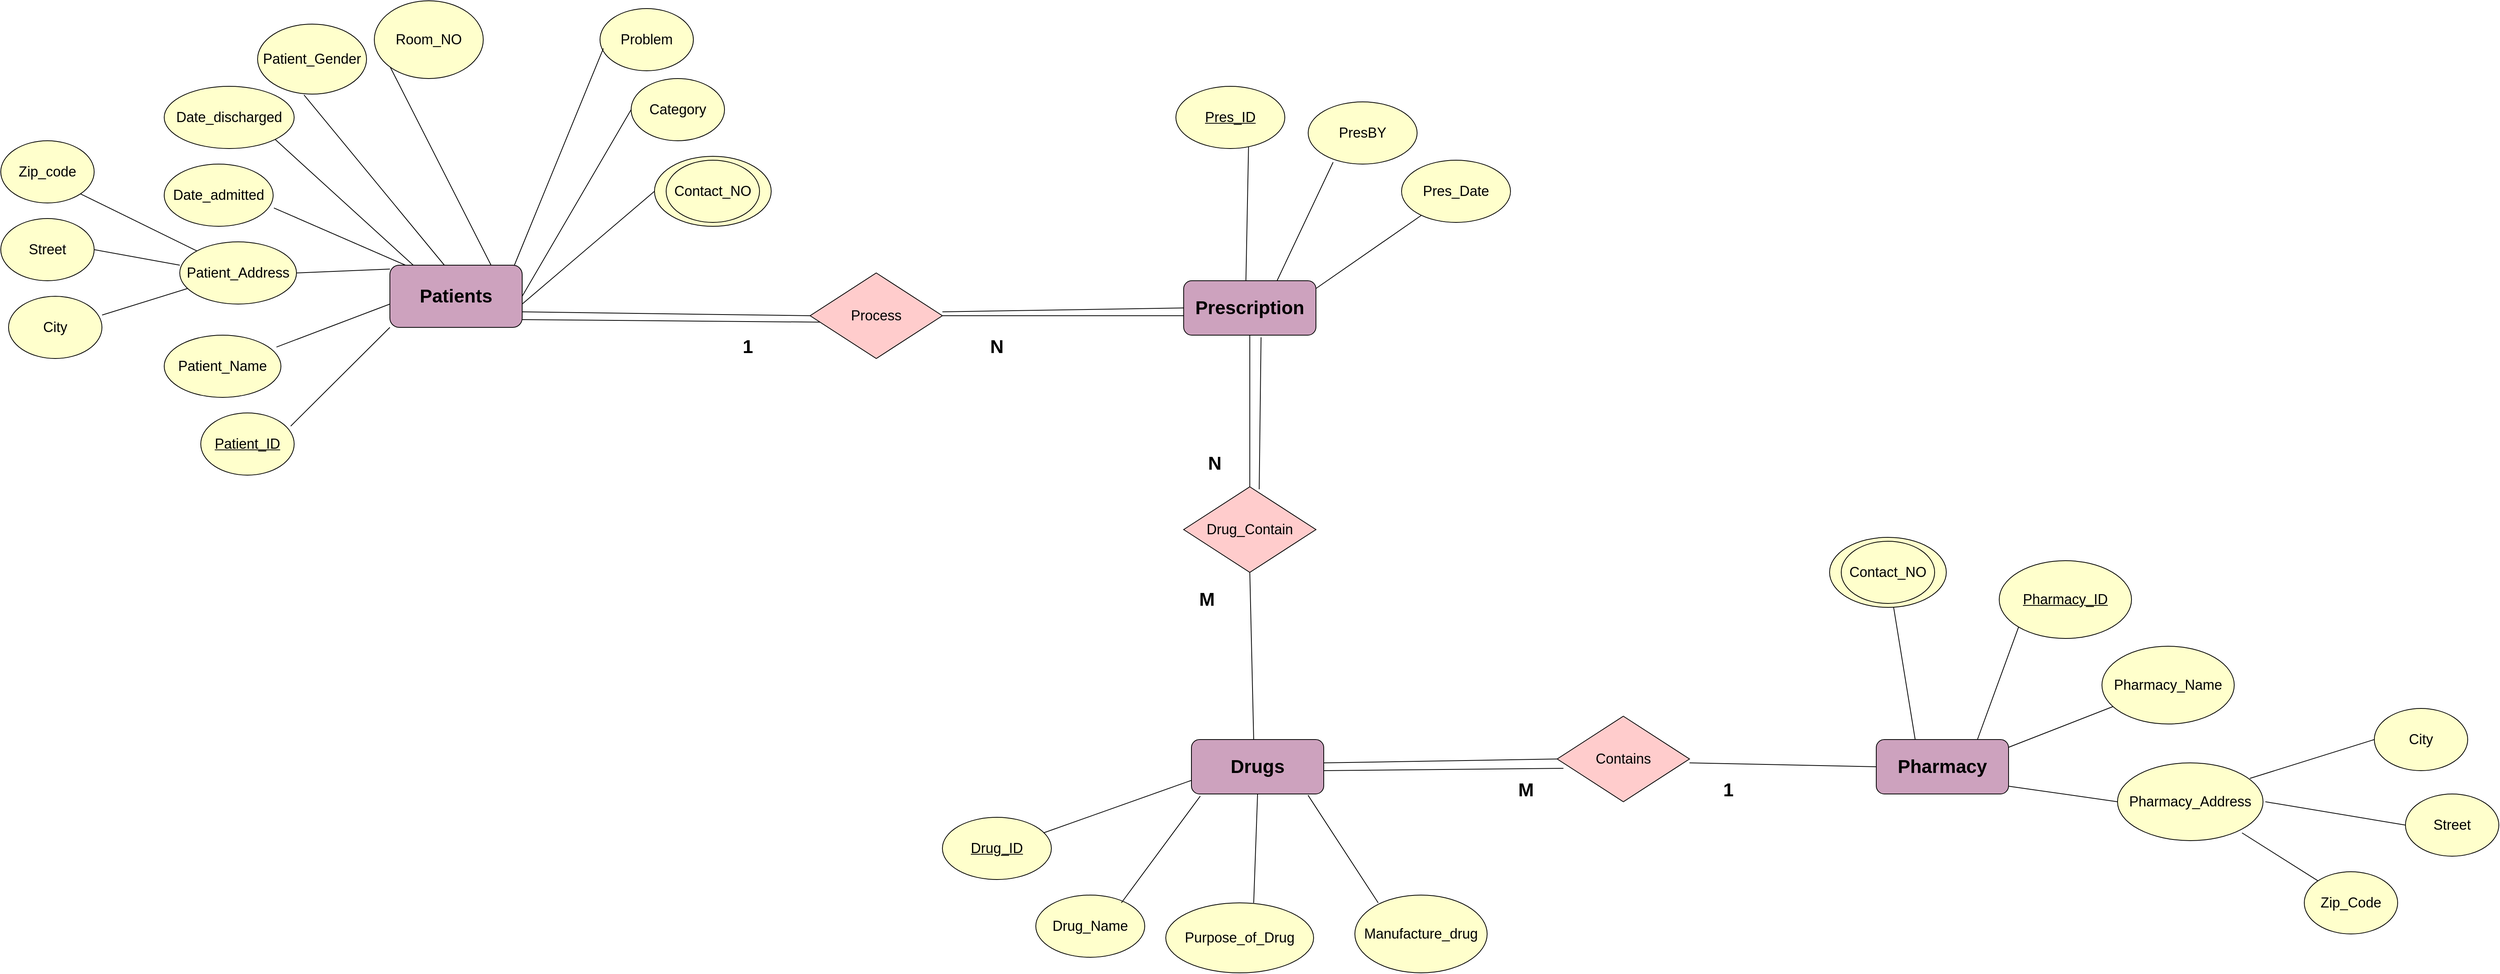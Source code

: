 <mxfile version="24.3.1" type="google">
  <diagram name="Page-1" id="lJFG1Riu_wWHaEm_lCvo">
    <mxGraphModel grid="1" page="1" gridSize="10" guides="1" tooltips="1" connect="1" arrows="1" fold="1" pageScale="1" pageWidth="827" pageHeight="1169" math="0" shadow="0">
      <root>
        <mxCell id="0" />
        <mxCell id="1" parent="0" />
        <mxCell id="Qt8PIKyiMsX9rQAeg67P-1" value="&lt;font style=&quot;font-size: 24px;&quot;&gt;&lt;b&gt;Patients&lt;/b&gt;&lt;/font&gt;" style="rounded=1;whiteSpace=wrap;html=1;fillColor=#CDA2BE;" vertex="1" parent="1">
          <mxGeometry x="-170" y="190" width="170" height="80" as="geometry" />
        </mxCell>
        <mxCell id="Qt8PIKyiMsX9rQAeg67P-2" value="&lt;font style=&quot;font-size: 18px;&quot;&gt;&lt;u&gt;Patient_ID&lt;/u&gt;&lt;/font&gt;" style="ellipse;whiteSpace=wrap;html=1;fillColor=#FFFFCC;" vertex="1" parent="1">
          <mxGeometry x="-413" y="380" width="120" height="80" as="geometry" />
        </mxCell>
        <mxCell id="Qt8PIKyiMsX9rQAeg67P-3" value="&lt;font style=&quot;font-size: 18px;&quot;&gt;Patient_Name&lt;/font&gt;" style="ellipse;whiteSpace=wrap;html=1;fillColor=#FFFFCC;" vertex="1" parent="1">
          <mxGeometry x="-460" y="280" width="150" height="80" as="geometry" />
        </mxCell>
        <mxCell id="Qt8PIKyiMsX9rQAeg67P-4" value="&lt;font style=&quot;font-size: 18px;&quot;&gt;Patient_Address&lt;/font&gt;" style="ellipse;whiteSpace=wrap;html=1;fillColor=#FFFFCC;" vertex="1" parent="1">
          <mxGeometry x="-440" y="160" width="150" height="80" as="geometry" />
        </mxCell>
        <mxCell id="Qt8PIKyiMsX9rQAeg67P-5" value="&lt;font style=&quot;font-size: 18px;&quot;&gt;Date_admitted&lt;/font&gt;" style="ellipse;whiteSpace=wrap;html=1;fillColor=#FFFFCC;" vertex="1" parent="1">
          <mxGeometry x="-460" y="60" width="140" height="80" as="geometry" />
        </mxCell>
        <mxCell id="Qt8PIKyiMsX9rQAeg67P-6" value="&lt;font style=&quot;font-size: 18px;&quot;&gt;Date_discharged&lt;/font&gt;" style="ellipse;whiteSpace=wrap;html=1;fillColor=#FFFFCC;" vertex="1" parent="1">
          <mxGeometry x="-460" y="-40" width="167" height="80" as="geometry" />
        </mxCell>
        <mxCell id="Qt8PIKyiMsX9rQAeg67P-7" value="&lt;font style=&quot;font-size: 18px;&quot;&gt;City&lt;/font&gt;" style="ellipse;whiteSpace=wrap;html=1;fillColor=#FFFFCC;" vertex="1" parent="1">
          <mxGeometry x="-660" y="230" width="120" height="80" as="geometry" />
        </mxCell>
        <mxCell id="Qt8PIKyiMsX9rQAeg67P-8" value="&lt;font style=&quot;font-size: 18px;&quot;&gt;Street&lt;/font&gt;" style="ellipse;whiteSpace=wrap;html=1;fillColor=#FFFFCC;" vertex="1" parent="1">
          <mxGeometry x="-670" y="130" width="120" height="80" as="geometry" />
        </mxCell>
        <mxCell id="Qt8PIKyiMsX9rQAeg67P-9" value="&lt;font style=&quot;font-size: 18px;&quot;&gt;Zip_code&lt;/font&gt;" style="ellipse;whiteSpace=wrap;html=1;fillColor=#FFFFCC;" vertex="1" parent="1">
          <mxGeometry x="-670" y="30" width="120" height="80" as="geometry" />
        </mxCell>
        <mxCell id="Qt8PIKyiMsX9rQAeg67P-10" value="&lt;font style=&quot;font-size: 18px;&quot;&gt;Patient_Gender&lt;/font&gt;" style="ellipse;whiteSpace=wrap;html=1;fillColor=#FFFFCC;" vertex="1" parent="1">
          <mxGeometry x="-340" y="-120" width="140" height="90" as="geometry" />
        </mxCell>
        <mxCell id="Qt8PIKyiMsX9rQAeg67P-11" value="&lt;font style=&quot;font-size: 18px;&quot;&gt;Room_NO&lt;/font&gt;" style="ellipse;whiteSpace=wrap;html=1;fillColor=#FFFFCC;" vertex="1" parent="1">
          <mxGeometry x="-190" y="-150" width="140" height="100" as="geometry" />
        </mxCell>
        <mxCell id="Qt8PIKyiMsX9rQAeg67P-12" value="&lt;font style=&quot;font-size: 18px;&quot;&gt;Problem&lt;/font&gt;" style="ellipse;whiteSpace=wrap;html=1;fillColor=#FFFFCC;" vertex="1" parent="1">
          <mxGeometry x="100" y="-140" width="120" height="80" as="geometry" />
        </mxCell>
        <mxCell id="Qt8PIKyiMsX9rQAeg67P-13" value="&lt;font style=&quot;font-size: 18px;&quot;&gt;Category&lt;/font&gt;" style="ellipse;whiteSpace=wrap;html=1;fillColor=#FFFFCC;" vertex="1" parent="1">
          <mxGeometry x="140" y="-50" width="120" height="80" as="geometry" />
        </mxCell>
        <mxCell id="Qt8PIKyiMsX9rQAeg67P-14" value="" style="endArrow=none;html=1;rounded=0;exitX=0.963;exitY=0.212;exitDx=0;exitDy=0;exitPerimeter=0;entryX=0;entryY=1;entryDx=0;entryDy=0;" edge="1" parent="1" source="Qt8PIKyiMsX9rQAeg67P-2" target="Qt8PIKyiMsX9rQAeg67P-1">
          <mxGeometry width="50" height="50" relative="1" as="geometry">
            <mxPoint x="-200" y="310" as="sourcePoint" />
            <mxPoint x="-150" y="260" as="targetPoint" />
          </mxGeometry>
        </mxCell>
        <mxCell id="Qt8PIKyiMsX9rQAeg67P-15" value="" style="endArrow=none;html=1;rounded=0;exitX=0.962;exitY=0.191;exitDx=0;exitDy=0;exitPerimeter=0;" edge="1" parent="1" source="Qt8PIKyiMsX9rQAeg67P-3">
          <mxGeometry width="50" height="50" relative="1" as="geometry">
            <mxPoint x="-220" y="290" as="sourcePoint" />
            <mxPoint x="-170" y="240" as="targetPoint" />
          </mxGeometry>
        </mxCell>
        <mxCell id="Qt8PIKyiMsX9rQAeg67P-16" value="" style="endArrow=none;html=1;rounded=0;entryX=1;entryY=0.5;entryDx=0;entryDy=0;" edge="1" parent="1" target="Qt8PIKyiMsX9rQAeg67P-4">
          <mxGeometry width="50" height="50" relative="1" as="geometry">
            <mxPoint x="-170" y="195" as="sourcePoint" />
            <mxPoint x="-120" y="145" as="targetPoint" />
          </mxGeometry>
        </mxCell>
        <mxCell id="Qt8PIKyiMsX9rQAeg67P-17" value="" style="endArrow=none;html=1;rounded=0;entryX=1.007;entryY=0.705;entryDx=0;entryDy=0;entryPerimeter=0;" edge="1" parent="1" target="Qt8PIKyiMsX9rQAeg67P-5">
          <mxGeometry width="50" height="50" relative="1" as="geometry">
            <mxPoint x="-150" y="190" as="sourcePoint" />
            <mxPoint x="-100" y="140" as="targetPoint" />
          </mxGeometry>
        </mxCell>
        <mxCell id="Qt8PIKyiMsX9rQAeg67P-18" value="" style="endArrow=none;html=1;rounded=0;entryX=1;entryY=1;entryDx=0;entryDy=0;" edge="1" parent="1" target="Qt8PIKyiMsX9rQAeg67P-6">
          <mxGeometry width="50" height="50" relative="1" as="geometry">
            <mxPoint x="-140" y="190" as="sourcePoint" />
            <mxPoint x="-90" y="140" as="targetPoint" />
          </mxGeometry>
        </mxCell>
        <mxCell id="Qt8PIKyiMsX9rQAeg67P-19" value="" style="endArrow=none;html=1;rounded=0;entryX=0.426;entryY=1.012;entryDx=0;entryDy=0;entryPerimeter=0;" edge="1" parent="1" target="Qt8PIKyiMsX9rQAeg67P-10">
          <mxGeometry width="50" height="50" relative="1" as="geometry">
            <mxPoint x="-100" y="190" as="sourcePoint" />
            <mxPoint x="-50" y="140" as="targetPoint" />
          </mxGeometry>
        </mxCell>
        <mxCell id="Qt8PIKyiMsX9rQAeg67P-20" value="" style="endArrow=none;html=1;rounded=0;entryX=0;entryY=1;entryDx=0;entryDy=0;" edge="1" parent="1" target="Qt8PIKyiMsX9rQAeg67P-11">
          <mxGeometry width="50" height="50" relative="1" as="geometry">
            <mxPoint x="-40" y="190" as="sourcePoint" />
            <mxPoint x="10" y="140" as="targetPoint" />
          </mxGeometry>
        </mxCell>
        <mxCell id="Qt8PIKyiMsX9rQAeg67P-21" value="" style="endArrow=none;html=1;rounded=0;entryX=0.036;entryY=0.641;entryDx=0;entryDy=0;entryPerimeter=0;" edge="1" parent="1" target="Qt8PIKyiMsX9rQAeg67P-12">
          <mxGeometry width="50" height="50" relative="1" as="geometry">
            <mxPoint x="-10" y="190" as="sourcePoint" />
            <mxPoint x="40" y="140" as="targetPoint" />
          </mxGeometry>
        </mxCell>
        <mxCell id="Qt8PIKyiMsX9rQAeg67P-22" value="" style="endArrow=none;html=1;rounded=0;entryX=0;entryY=0.5;entryDx=0;entryDy=0;" edge="1" parent="1" target="Qt8PIKyiMsX9rQAeg67P-13">
          <mxGeometry width="50" height="50" relative="1" as="geometry">
            <mxPoint y="230" as="sourcePoint" />
            <mxPoint x="50" y="180" as="targetPoint" />
          </mxGeometry>
        </mxCell>
        <mxCell id="Qt8PIKyiMsX9rQAeg67P-23" value="" style="endArrow=none;html=1;rounded=0;exitX=1.002;exitY=0.302;exitDx=0;exitDy=0;exitPerimeter=0;" edge="1" parent="1" source="Qt8PIKyiMsX9rQAeg67P-7">
          <mxGeometry width="50" height="50" relative="1" as="geometry">
            <mxPoint x="-480" y="270" as="sourcePoint" />
            <mxPoint x="-430" y="220" as="targetPoint" />
          </mxGeometry>
        </mxCell>
        <mxCell id="Qt8PIKyiMsX9rQAeg67P-24" value="" style="endArrow=none;html=1;rounded=0;exitX=1;exitY=0.5;exitDx=0;exitDy=0;" edge="1" parent="1" source="Qt8PIKyiMsX9rQAeg67P-8">
          <mxGeometry width="50" height="50" relative="1" as="geometry">
            <mxPoint x="-490" y="240" as="sourcePoint" />
            <mxPoint x="-440" y="190" as="targetPoint" />
          </mxGeometry>
        </mxCell>
        <mxCell id="Qt8PIKyiMsX9rQAeg67P-25" value="" style="endArrow=none;html=1;rounded=0;exitX=0;exitY=0;exitDx=0;exitDy=0;entryX=1;entryY=1;entryDx=0;entryDy=0;" edge="1" parent="1" source="Qt8PIKyiMsX9rQAeg67P-4" target="Qt8PIKyiMsX9rQAeg67P-9">
          <mxGeometry width="50" height="50" relative="1" as="geometry">
            <mxPoint x="-490" y="160" as="sourcePoint" />
            <mxPoint x="-440" y="110" as="targetPoint" />
          </mxGeometry>
        </mxCell>
        <mxCell id="Qt8PIKyiMsX9rQAeg67P-28" value="" style="endArrow=none;html=1;rounded=0;entryX=0;entryY=0.5;entryDx=0;entryDy=0;" edge="1" parent="1">
          <mxGeometry width="50" height="50" relative="1" as="geometry">
            <mxPoint y="240" as="sourcePoint" />
            <mxPoint x="170" y="95" as="targetPoint" />
          </mxGeometry>
        </mxCell>
        <mxCell id="Qt8PIKyiMsX9rQAeg67P-30" value="" style="ellipse;whiteSpace=wrap;html=1;fillColor=#FFFFCC;" vertex="1" parent="1">
          <mxGeometry x="170" y="50" width="150" height="90" as="geometry" />
        </mxCell>
        <mxCell id="Qt8PIKyiMsX9rQAeg67P-32" value="&lt;font style=&quot;font-size: 18px;&quot;&gt;Contact_NO&lt;/font&gt;" style="ellipse;whiteSpace=wrap;html=1;fillColor=#FFFFCC;" vertex="1" parent="1">
          <mxGeometry x="185" y="55" width="120" height="80" as="geometry" />
        </mxCell>
        <mxCell id="Qt8PIKyiMsX9rQAeg67P-35" value="&lt;font style=&quot;font-size: 24px;&quot;&gt;&lt;b&gt;Prescription&lt;/b&gt;&lt;/font&gt;" style="rounded=1;whiteSpace=wrap;html=1;fillColor=#CDA2BE;" vertex="1" parent="1">
          <mxGeometry x="850" y="210" width="170" height="70" as="geometry" />
        </mxCell>
        <mxCell id="Qt8PIKyiMsX9rQAeg67P-36" value="&lt;font style=&quot;font-size: 18px;&quot;&gt;&lt;u&gt;Pres_ID&lt;/u&gt;&lt;/font&gt;" style="ellipse;whiteSpace=wrap;html=1;fillColor=#FFFFCC;" vertex="1" parent="1">
          <mxGeometry x="840" y="-40" width="140" height="80" as="geometry" />
        </mxCell>
        <mxCell id="Qt8PIKyiMsX9rQAeg67P-38" value="&lt;font style=&quot;font-size: 18px;&quot;&gt;PresBY&lt;/font&gt;" style="ellipse;whiteSpace=wrap;html=1;fillColor=#FFFFCC;" vertex="1" parent="1">
          <mxGeometry x="1010" y="-20" width="140" height="80" as="geometry" />
        </mxCell>
        <mxCell id="Qt8PIKyiMsX9rQAeg67P-39" value="&lt;font style=&quot;font-size: 18px;&quot;&gt;Pres_Date&lt;/font&gt;" style="ellipse;whiteSpace=wrap;html=1;fillColor=#FFFFCC;" vertex="1" parent="1">
          <mxGeometry x="1130" y="55" width="140" height="80" as="geometry" />
        </mxCell>
        <mxCell id="Qt8PIKyiMsX9rQAeg67P-40" value="&lt;font style=&quot;font-size: 18px;&quot;&gt;Process&lt;/font&gt;" style="rhombus;whiteSpace=wrap;html=1;fillColor=#FFCCCC;" vertex="1" parent="1">
          <mxGeometry x="370" y="200" width="170" height="110" as="geometry" />
        </mxCell>
        <mxCell id="Qt8PIKyiMsX9rQAeg67P-41" value="" style="endArrow=none;html=1;rounded=0;entryX=0;entryY=0.5;entryDx=0;entryDy=0;" edge="1" parent="1" target="Qt8PIKyiMsX9rQAeg67P-40">
          <mxGeometry width="50" height="50" relative="1" as="geometry">
            <mxPoint y="250" as="sourcePoint" />
            <mxPoint x="50" y="200" as="targetPoint" />
          </mxGeometry>
        </mxCell>
        <mxCell id="Qt8PIKyiMsX9rQAeg67P-42" value="" style="endArrow=none;html=1;rounded=0;entryX=0.074;entryY=0.575;entryDx=0;entryDy=0;entryPerimeter=0;" edge="1" parent="1" target="Qt8PIKyiMsX9rQAeg67P-40">
          <mxGeometry width="50" height="50" relative="1" as="geometry">
            <mxPoint y="260" as="sourcePoint" />
            <mxPoint x="50" y="210" as="targetPoint" />
          </mxGeometry>
        </mxCell>
        <mxCell id="Qt8PIKyiMsX9rQAeg67P-43" value="" style="endArrow=none;html=1;rounded=0;entryX=0;entryY=0.5;entryDx=0;entryDy=0;" edge="1" parent="1" target="Qt8PIKyiMsX9rQAeg67P-35">
          <mxGeometry width="50" height="50" relative="1" as="geometry">
            <mxPoint x="540" y="250" as="sourcePoint" />
            <mxPoint x="590" y="200" as="targetPoint" />
          </mxGeometry>
        </mxCell>
        <mxCell id="Qt8PIKyiMsX9rQAeg67P-44" value="" style="endArrow=none;html=1;rounded=0;" edge="1" parent="1" source="Qt8PIKyiMsX9rQAeg67P-40">
          <mxGeometry width="50" height="50" relative="1" as="geometry">
            <mxPoint x="490" y="370" as="sourcePoint" />
            <mxPoint x="850" y="255" as="targetPoint" />
          </mxGeometry>
        </mxCell>
        <mxCell id="Qt8PIKyiMsX9rQAeg67P-45" value="&lt;font style=&quot;font-size: 18px;&quot;&gt;Drug_Contain&lt;/font&gt;" style="rhombus;whiteSpace=wrap;html=1;fillColor=#FFCCCC;" vertex="1" parent="1">
          <mxGeometry x="850" y="475" width="170" height="110" as="geometry" />
        </mxCell>
        <mxCell id="Qt8PIKyiMsX9rQAeg67P-46" value="&lt;font style=&quot;font-size: 24px;&quot;&gt;&lt;b&gt;Drugs&lt;/b&gt;&lt;/font&gt;" style="rounded=1;whiteSpace=wrap;html=1;fillColor=#CDA2BE;" vertex="1" parent="1">
          <mxGeometry x="860" y="800" width="170" height="70" as="geometry" />
        </mxCell>
        <mxCell id="Qt8PIKyiMsX9rQAeg67P-47" value="" style="endArrow=none;html=1;rounded=0;entryX=0.5;entryY=1;entryDx=0;entryDy=0;exitX=0.5;exitY=0;exitDx=0;exitDy=0;" edge="1" parent="1" source="Qt8PIKyiMsX9rQAeg67P-45" target="Qt8PIKyiMsX9rQAeg67P-35">
          <mxGeometry width="50" height="50" relative="1" as="geometry">
            <mxPoint x="930" y="460" as="sourcePoint" />
            <mxPoint x="980" y="410" as="targetPoint" />
          </mxGeometry>
        </mxCell>
        <mxCell id="Qt8PIKyiMsX9rQAeg67P-48" value="" style="endArrow=none;html=1;rounded=0;entryX=0.585;entryY=1.039;entryDx=0;entryDy=0;entryPerimeter=0;exitX=0.571;exitY=0.029;exitDx=0;exitDy=0;exitPerimeter=0;" edge="1" parent="1" source="Qt8PIKyiMsX9rQAeg67P-45" target="Qt8PIKyiMsX9rQAeg67P-35">
          <mxGeometry width="50" height="50" relative="1" as="geometry">
            <mxPoint x="940" y="460" as="sourcePoint" />
            <mxPoint x="990" y="410" as="targetPoint" />
          </mxGeometry>
        </mxCell>
        <mxCell id="Qt8PIKyiMsX9rQAeg67P-49" value="" style="endArrow=none;html=1;rounded=0;entryX=0.5;entryY=1;entryDx=0;entryDy=0;" edge="1" parent="1" target="Qt8PIKyiMsX9rQAeg67P-45">
          <mxGeometry width="50" height="50" relative="1" as="geometry">
            <mxPoint x="940" y="800" as="sourcePoint" />
            <mxPoint x="990" y="680" as="targetPoint" />
          </mxGeometry>
        </mxCell>
        <mxCell id="Qt8PIKyiMsX9rQAeg67P-50" value="&lt;font style=&quot;font-size: 18px;&quot;&gt;Drug_Name&lt;/font&gt;" style="ellipse;whiteSpace=wrap;html=1;fillColor=#FFFFCC;" vertex="1" parent="1">
          <mxGeometry x="660" y="1000" width="140" height="80" as="geometry" />
        </mxCell>
        <mxCell id="Qt8PIKyiMsX9rQAeg67P-51" value="&lt;font style=&quot;font-size: 18px;&quot;&gt;Purpose_of_Drug&lt;/font&gt;" style="ellipse;whiteSpace=wrap;html=1;fillColor=#FFFFCC;" vertex="1" parent="1">
          <mxGeometry x="827" y="1010" width="190" height="90" as="geometry" />
        </mxCell>
        <mxCell id="Qt8PIKyiMsX9rQAeg67P-52" value="&lt;font style=&quot;font-size: 18px;&quot;&gt;Manufacture_drug&lt;/font&gt;" style="ellipse;whiteSpace=wrap;html=1;fillColor=#FFFFCC;" vertex="1" parent="1">
          <mxGeometry x="1070" y="1000" width="170" height="100" as="geometry" />
        </mxCell>
        <mxCell id="Qt8PIKyiMsX9rQAeg67P-53" value="&lt;font style=&quot;font-size: 18px;&quot;&gt;&lt;u&gt;Drug_ID&lt;/u&gt;&lt;/font&gt;" style="ellipse;whiteSpace=wrap;html=1;fillColor=#FFFFCC;" vertex="1" parent="1">
          <mxGeometry x="540" y="900" width="140" height="80" as="geometry" />
        </mxCell>
        <mxCell id="Qt8PIKyiMsX9rQAeg67P-55" value="" style="endArrow=none;html=1;rounded=0;entryX=0;entryY=0.75;entryDx=0;entryDy=0;" edge="1" parent="1" target="Qt8PIKyiMsX9rQAeg67P-46">
          <mxGeometry width="50" height="50" relative="1" as="geometry">
            <mxPoint x="670" y="920" as="sourcePoint" />
            <mxPoint x="720" y="870" as="targetPoint" />
          </mxGeometry>
        </mxCell>
        <mxCell id="Qt8PIKyiMsX9rQAeg67P-56" value="" style="endArrow=none;html=1;rounded=0;entryX=0.067;entryY=1.039;entryDx=0;entryDy=0;entryPerimeter=0;" edge="1" parent="1" target="Qt8PIKyiMsX9rQAeg67P-46">
          <mxGeometry width="50" height="50" relative="1" as="geometry">
            <mxPoint x="770" y="1010" as="sourcePoint" />
            <mxPoint x="820" y="960" as="targetPoint" />
          </mxGeometry>
        </mxCell>
        <mxCell id="Qt8PIKyiMsX9rQAeg67P-57" value="" style="endArrow=none;html=1;rounded=0;entryX=0.5;entryY=1;entryDx=0;entryDy=0;" edge="1" parent="1" target="Qt8PIKyiMsX9rQAeg67P-46">
          <mxGeometry width="50" height="50" relative="1" as="geometry">
            <mxPoint x="940" y="1010" as="sourcePoint" />
            <mxPoint x="990" y="960" as="targetPoint" />
          </mxGeometry>
        </mxCell>
        <mxCell id="Qt8PIKyiMsX9rQAeg67P-58" value="" style="endArrow=none;html=1;rounded=0;entryX=0.881;entryY=1.022;entryDx=0;entryDy=0;entryPerimeter=0;" edge="1" parent="1" target="Qt8PIKyiMsX9rQAeg67P-46">
          <mxGeometry width="50" height="50" relative="1" as="geometry">
            <mxPoint x="1100" y="1010" as="sourcePoint" />
            <mxPoint x="1150" y="960" as="targetPoint" />
          </mxGeometry>
        </mxCell>
        <mxCell id="Qt8PIKyiMsX9rQAeg67P-59" value="" style="endArrow=none;html=1;rounded=0;entryX=0.667;entryY=0.97;entryDx=0;entryDy=0;entryPerimeter=0;" edge="1" parent="1" target="Qt8PIKyiMsX9rQAeg67P-36">
          <mxGeometry width="50" height="50" relative="1" as="geometry">
            <mxPoint x="930" y="210" as="sourcePoint" />
            <mxPoint x="980" y="160" as="targetPoint" />
          </mxGeometry>
        </mxCell>
        <mxCell id="Qt8PIKyiMsX9rQAeg67P-60" value="" style="endArrow=none;html=1;rounded=0;entryX=0.229;entryY=0.97;entryDx=0;entryDy=0;entryPerimeter=0;" edge="1" parent="1" target="Qt8PIKyiMsX9rQAeg67P-38">
          <mxGeometry width="50" height="50" relative="1" as="geometry">
            <mxPoint x="970" y="210" as="sourcePoint" />
            <mxPoint x="1020" y="160" as="targetPoint" />
          </mxGeometry>
        </mxCell>
        <mxCell id="Qt8PIKyiMsX9rQAeg67P-61" value="" style="endArrow=none;html=1;rounded=0;" edge="1" parent="1" target="Qt8PIKyiMsX9rQAeg67P-39">
          <mxGeometry width="50" height="50" relative="1" as="geometry">
            <mxPoint x="1020" y="220" as="sourcePoint" />
            <mxPoint x="1070" y="170" as="targetPoint" />
          </mxGeometry>
        </mxCell>
        <mxCell id="Qt8PIKyiMsX9rQAeg67P-62" value="&lt;font style=&quot;font-size: 18px;&quot;&gt;Contains&lt;/font&gt;" style="rhombus;whiteSpace=wrap;html=1;fillColor=#FFCCCC;" vertex="1" parent="1">
          <mxGeometry x="1330" y="770" width="170" height="110" as="geometry" />
        </mxCell>
        <mxCell id="Qt8PIKyiMsX9rQAeg67P-63" value="&lt;font style=&quot;font-size: 24px;&quot;&gt;&lt;b&gt;Pharmacy&lt;/b&gt;&lt;/font&gt;" style="rounded=1;whiteSpace=wrap;html=1;fillColor=#CDA2BE;" vertex="1" parent="1">
          <mxGeometry x="1740" y="800" width="170" height="70" as="geometry" />
        </mxCell>
        <mxCell id="Qt8PIKyiMsX9rQAeg67P-64" value="&lt;font style=&quot;font-size: 18px;&quot;&gt;&lt;u&gt;Pharmacy_ID&lt;/u&gt;&lt;/font&gt;" style="ellipse;whiteSpace=wrap;html=1;fillColor=#FFFFCC;" vertex="1" parent="1">
          <mxGeometry x="1898" y="570" width="170" height="100" as="geometry" />
        </mxCell>
        <mxCell id="Qt8PIKyiMsX9rQAeg67P-65" value="&lt;font style=&quot;font-size: 18px;&quot;&gt;Pharmacy_Name&lt;/font&gt;" style="ellipse;whiteSpace=wrap;html=1;fillColor=#FFFFCC;" vertex="1" parent="1">
          <mxGeometry x="2030" y="680" width="170" height="100" as="geometry" />
        </mxCell>
        <mxCell id="Qt8PIKyiMsX9rQAeg67P-70" value="&lt;font style=&quot;font-size: 18px;&quot;&gt;Pharmacy_Address&lt;/font&gt;" style="ellipse;whiteSpace=wrap;html=1;fillColor=#FFFFCC;" vertex="1" parent="1">
          <mxGeometry x="2050" y="830" width="187" height="100" as="geometry" />
        </mxCell>
        <mxCell id="Qt8PIKyiMsX9rQAeg67P-72" value="&lt;font style=&quot;font-size: 18px;&quot;&gt;City&lt;/font&gt;" style="ellipse;whiteSpace=wrap;html=1;fillColor=#FFFFCC;" vertex="1" parent="1">
          <mxGeometry x="2380" y="760" width="120" height="80" as="geometry" />
        </mxCell>
        <mxCell id="Qt8PIKyiMsX9rQAeg67P-73" value="&lt;font style=&quot;font-size: 18px;&quot;&gt;Street&lt;/font&gt;&lt;span style=&quot;color: rgba(0, 0, 0, 0); font-family: monospace; font-size: 0px; text-align: start; text-wrap: nowrap;&quot;&gt;%3CmxGraphModel%3E%3Croot%3E%3CmxCell%20id%3D%220%22%2F%3E%3CmxCell%20id%3D%221%22%20parent%3D%220%22%2F%3E%3CmxCell%20id%3D%222%22%20value%3D%22%26lt%3Bfont%20style%3D%26quot%3Bfont-size%3A%2018px%3B%26quot%3B%26gt%3BCity%26lt%3B%2Ffont%26gt%3B%22%20style%3D%22ellipse%3BwhiteSpace%3Dwrap%3Bhtml%3D1%3BfillColor%3D%23FFFFCC%3B%22%20vertex%3D%221%22%20parent%3D%221%22%3E%3CmxGeometry%20x%3D%222380%22%20y%3D%22760%22%20width%3D%22120%22%20height%3D%2280%22%20as%3D%22geometry%22%2F%3E%3C%2FmxCell%3E%3C%2Froot%3E%3C%2FmxGraphModel%3E&lt;/span&gt;" style="ellipse;whiteSpace=wrap;html=1;fillColor=#FFFFCC;" vertex="1" parent="1">
          <mxGeometry x="2420" y="870" width="120" height="80" as="geometry" />
        </mxCell>
        <mxCell id="Qt8PIKyiMsX9rQAeg67P-74" value="&lt;span style=&quot;font-size: 18px;&quot;&gt;Zip_Code&lt;/span&gt;" style="ellipse;whiteSpace=wrap;html=1;fillColor=#FFFFCC;" vertex="1" parent="1">
          <mxGeometry x="2290" y="970" width="120" height="80" as="geometry" />
        </mxCell>
        <mxCell id="Qt8PIKyiMsX9rQAeg67P-75" value="" style="ellipse;whiteSpace=wrap;html=1;fillColor=#FFFFCC;" vertex="1" parent="1">
          <mxGeometry x="1680" y="540" width="150" height="90" as="geometry" />
        </mxCell>
        <mxCell id="Qt8PIKyiMsX9rQAeg67P-76" value="&lt;font style=&quot;font-size: 18px;&quot;&gt;Contact_NO&lt;/font&gt;" style="ellipse;whiteSpace=wrap;html=1;fillColor=#FFFFCC;" vertex="1" parent="1">
          <mxGeometry x="1695" y="545" width="120" height="80" as="geometry" />
        </mxCell>
        <mxCell id="Qt8PIKyiMsX9rQAeg67P-78" value="" style="endArrow=none;html=1;rounded=0;" edge="1" parent="1" target="Qt8PIKyiMsX9rQAeg67P-75">
          <mxGeometry width="50" height="50" relative="1" as="geometry">
            <mxPoint x="1790" y="800" as="sourcePoint" />
            <mxPoint x="1840" y="750" as="targetPoint" />
          </mxGeometry>
        </mxCell>
        <mxCell id="Qt8PIKyiMsX9rQAeg67P-79" value="" style="endArrow=none;html=1;rounded=0;entryX=0;entryY=1;entryDx=0;entryDy=0;" edge="1" parent="1" target="Qt8PIKyiMsX9rQAeg67P-64">
          <mxGeometry width="50" height="50" relative="1" as="geometry">
            <mxPoint x="1870" y="800" as="sourcePoint" />
            <mxPoint x="1920" y="750" as="targetPoint" />
          </mxGeometry>
        </mxCell>
        <mxCell id="Qt8PIKyiMsX9rQAeg67P-80" value="" style="endArrow=none;html=1;rounded=0;" edge="1" parent="1" target="Qt8PIKyiMsX9rQAeg67P-65">
          <mxGeometry width="50" height="50" relative="1" as="geometry">
            <mxPoint x="1910" y="810" as="sourcePoint" />
            <mxPoint x="1960" y="760" as="targetPoint" />
          </mxGeometry>
        </mxCell>
        <mxCell id="Qt8PIKyiMsX9rQAeg67P-81" value="" style="endArrow=none;html=1;rounded=0;entryX=0;entryY=0.5;entryDx=0;entryDy=0;" edge="1" parent="1" target="Qt8PIKyiMsX9rQAeg67P-70">
          <mxGeometry width="50" height="50" relative="1" as="geometry">
            <mxPoint x="1910" y="860" as="sourcePoint" />
            <mxPoint x="1960" y="810" as="targetPoint" />
          </mxGeometry>
        </mxCell>
        <mxCell id="Qt8PIKyiMsX9rQAeg67P-82" value="" style="endArrow=none;html=1;rounded=0;entryX=0;entryY=0.5;entryDx=0;entryDy=0;" edge="1" parent="1" target="Qt8PIKyiMsX9rQAeg67P-72">
          <mxGeometry width="50" height="50" relative="1" as="geometry">
            <mxPoint x="2220" y="850" as="sourcePoint" />
            <mxPoint x="2270" y="800" as="targetPoint" />
          </mxGeometry>
        </mxCell>
        <mxCell id="Qt8PIKyiMsX9rQAeg67P-83" value="" style="endArrow=none;html=1;rounded=0;entryX=0;entryY=0.5;entryDx=0;entryDy=0;" edge="1" parent="1" target="Qt8PIKyiMsX9rQAeg67P-73">
          <mxGeometry width="50" height="50" relative="1" as="geometry">
            <mxPoint x="2240" y="880" as="sourcePoint" />
            <mxPoint x="2290" y="830" as="targetPoint" />
          </mxGeometry>
        </mxCell>
        <mxCell id="Qt8PIKyiMsX9rQAeg67P-84" value="" style="endArrow=none;html=1;rounded=0;entryX=0;entryY=0;entryDx=0;entryDy=0;" edge="1" parent="1" target="Qt8PIKyiMsX9rQAeg67P-74">
          <mxGeometry width="50" height="50" relative="1" as="geometry">
            <mxPoint x="2210" y="920" as="sourcePoint" />
            <mxPoint x="2260" y="870" as="targetPoint" />
          </mxGeometry>
        </mxCell>
        <mxCell id="Qt8PIKyiMsX9rQAeg67P-85" value="" style="endArrow=none;html=1;rounded=0;entryX=0.047;entryY=0.609;entryDx=0;entryDy=0;entryPerimeter=0;" edge="1" parent="1" target="Qt8PIKyiMsX9rQAeg67P-62">
          <mxGeometry width="50" height="50" relative="1" as="geometry">
            <mxPoint x="1030" y="840" as="sourcePoint" />
            <mxPoint x="1080" y="790" as="targetPoint" />
          </mxGeometry>
        </mxCell>
        <mxCell id="Qt8PIKyiMsX9rQAeg67P-86" value="" style="endArrow=none;html=1;rounded=0;entryX=0;entryY=0.5;entryDx=0;entryDy=0;" edge="1" parent="1" target="Qt8PIKyiMsX9rQAeg67P-62">
          <mxGeometry width="50" height="50" relative="1" as="geometry">
            <mxPoint x="1030" y="830" as="sourcePoint" />
            <mxPoint x="1080" y="780" as="targetPoint" />
          </mxGeometry>
        </mxCell>
        <mxCell id="Qt8PIKyiMsX9rQAeg67P-87" value="" style="endArrow=none;html=1;rounded=0;entryX=0;entryY=0.5;entryDx=0;entryDy=0;" edge="1" parent="1" target="Qt8PIKyiMsX9rQAeg67P-63">
          <mxGeometry width="50" height="50" relative="1" as="geometry">
            <mxPoint x="1500" y="830" as="sourcePoint" />
            <mxPoint x="1550" y="780" as="targetPoint" />
          </mxGeometry>
        </mxCell>
        <mxCell id="Qt8PIKyiMsX9rQAeg67P-88" value="&lt;font style=&quot;font-size: 24px;&quot;&gt;&lt;b&gt;1&lt;/b&gt;&lt;/font&gt;" style="text;html=1;align=center;verticalAlign=middle;whiteSpace=wrap;rounded=0;" vertex="1" parent="1">
          <mxGeometry x="260" y="280" width="60" height="30" as="geometry" />
        </mxCell>
        <mxCell id="Qt8PIKyiMsX9rQAeg67P-89" value="&lt;font style=&quot;font-size: 24px;&quot;&gt;&lt;b&gt;N&lt;/b&gt;&lt;/font&gt;" style="text;html=1;align=center;verticalAlign=middle;whiteSpace=wrap;rounded=0;" vertex="1" parent="1">
          <mxGeometry x="580" y="280" width="60" height="30" as="geometry" />
        </mxCell>
        <mxCell id="Qt8PIKyiMsX9rQAeg67P-90" value="&lt;font style=&quot;font-size: 24px;&quot;&gt;&lt;b&gt;N&lt;/b&gt;&lt;/font&gt;" style="text;html=1;align=center;verticalAlign=middle;whiteSpace=wrap;rounded=0;" vertex="1" parent="1">
          <mxGeometry x="860" y="430" width="60" height="30" as="geometry" />
        </mxCell>
        <mxCell id="Qt8PIKyiMsX9rQAeg67P-91" value="&lt;font style=&quot;font-size: 24px;&quot;&gt;&lt;b&gt;M&lt;/b&gt;&lt;/font&gt;" style="text;html=1;align=center;verticalAlign=middle;whiteSpace=wrap;rounded=0;" vertex="1" parent="1">
          <mxGeometry x="850" y="605" width="60" height="30" as="geometry" />
        </mxCell>
        <mxCell id="Qt8PIKyiMsX9rQAeg67P-92" value="&lt;font style=&quot;font-size: 24px;&quot;&gt;&lt;b&gt;M&lt;/b&gt;&lt;/font&gt;" style="text;html=1;align=center;verticalAlign=middle;whiteSpace=wrap;rounded=0;" vertex="1" parent="1">
          <mxGeometry x="1260" y="850" width="60" height="30" as="geometry" />
        </mxCell>
        <mxCell id="Qt8PIKyiMsX9rQAeg67P-93" value="&lt;font style=&quot;font-size: 24px;&quot;&gt;&lt;b&gt;1&lt;/b&gt;&lt;/font&gt;" style="text;html=1;align=center;verticalAlign=middle;whiteSpace=wrap;rounded=0;" vertex="1" parent="1">
          <mxGeometry x="1520" y="850" width="60" height="30" as="geometry" />
        </mxCell>
      </root>
    </mxGraphModel>
  </diagram>
</mxfile>
